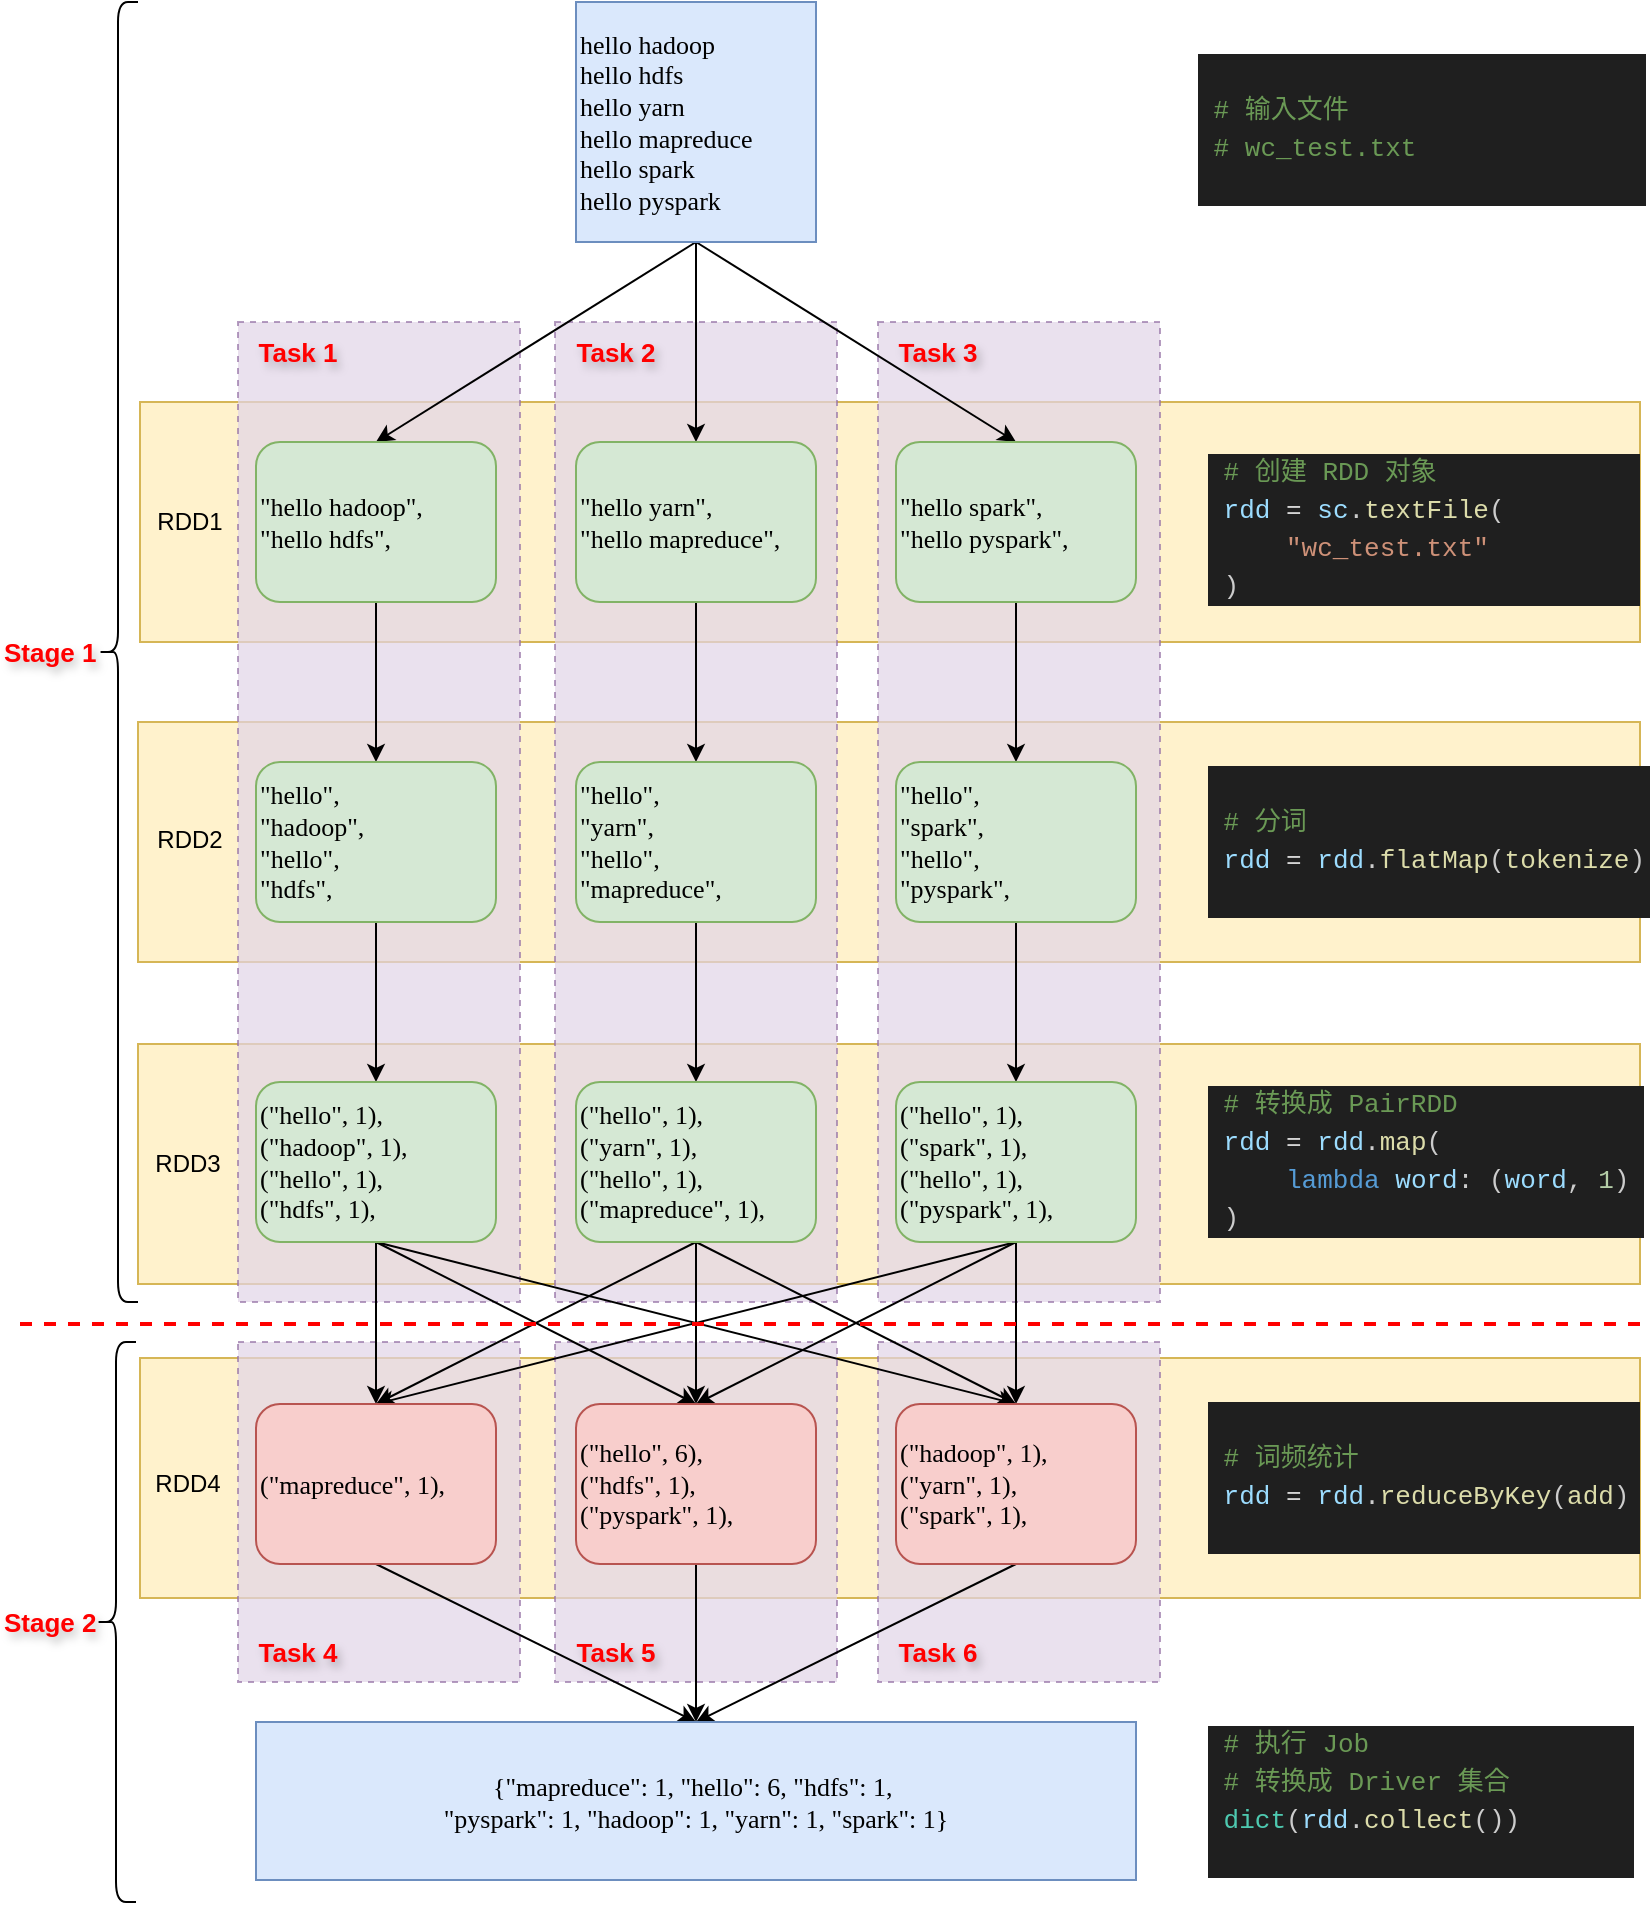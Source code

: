 <mxfile version="24.6.4" type="device" pages="3">
  <diagram name="WordCount逻辑DAG" id="aVRumw0ZJCtyuf9LgTfQ">
    <mxGraphModel dx="1434" dy="844" grid="1" gridSize="10" guides="1" tooltips="1" connect="1" arrows="1" fold="1" page="1" pageScale="1" pageWidth="827" pageHeight="1169" math="0" shadow="0">
      <root>
        <mxCell id="0" />
        <mxCell id="1" parent="0" />
        <mxCell id="SwacTGYDfWWPdm--fIbU-5" value="" style="rounded=0;whiteSpace=wrap;html=1;fillColor=#fff2cc;strokeColor=#d6b656;" vertex="1" parent="1">
          <mxGeometry x="70" y="698" width="750" height="120" as="geometry" />
        </mxCell>
        <mxCell id="SwacTGYDfWWPdm--fIbU-18" value="" style="rounded=0;whiteSpace=wrap;html=1;fillColor=#e1d5e7;strokeColor=#9673a6;dashed=1;opacity=70;" vertex="1" parent="1">
          <mxGeometry x="119" y="690" width="141" height="170" as="geometry" />
        </mxCell>
        <mxCell id="SwacTGYDfWWPdm--fIbU-19" value="" style="rounded=0;whiteSpace=wrap;html=1;fillColor=#e1d5e7;strokeColor=#9673a6;dashed=1;opacity=70;" vertex="1" parent="1">
          <mxGeometry x="277.5" y="690" width="141" height="170" as="geometry" />
        </mxCell>
        <mxCell id="SwacTGYDfWWPdm--fIbU-20" value="" style="rounded=0;whiteSpace=wrap;html=1;fillColor=#e1d5e7;strokeColor=#9673a6;dashed=1;opacity=70;" vertex="1" parent="1">
          <mxGeometry x="439" y="690" width="141" height="170" as="geometry" />
        </mxCell>
        <mxCell id="SwacTGYDfWWPdm--fIbU-4" value="" style="rounded=0;whiteSpace=wrap;html=1;fillColor=#fff2cc;strokeColor=#d6b656;" vertex="1" parent="1">
          <mxGeometry x="69" y="541" width="751" height="120" as="geometry" />
        </mxCell>
        <mxCell id="SwacTGYDfWWPdm--fIbU-3" value="" style="rounded=0;whiteSpace=wrap;html=1;fillColor=#fff2cc;strokeColor=#d6b656;" vertex="1" parent="1">
          <mxGeometry x="69" y="380" width="751" height="120" as="geometry" />
        </mxCell>
        <mxCell id="SwacTGYDfWWPdm--fIbU-1" value="" style="rounded=0;whiteSpace=wrap;html=1;fillColor=#fff2cc;strokeColor=#d6b656;" vertex="1" parent="1">
          <mxGeometry x="70" y="220" width="750" height="120" as="geometry" />
        </mxCell>
        <mxCell id="SwacTGYDfWWPdm--fIbU-12" value="" style="rounded=0;whiteSpace=wrap;html=1;fillColor=#e1d5e7;strokeColor=#9673a6;glass=0;shadow=0;dashed=1;opacity=70;" vertex="1" parent="1">
          <mxGeometry x="439" y="180" width="141" height="490" as="geometry" />
        </mxCell>
        <mxCell id="SwacTGYDfWWPdm--fIbU-11" value="" style="rounded=0;whiteSpace=wrap;html=1;fillColor=#e1d5e7;strokeColor=#9673a6;glass=0;shadow=0;dashed=1;opacity=70;" vertex="1" parent="1">
          <mxGeometry x="277.5" y="180" width="141" height="490" as="geometry" />
        </mxCell>
        <mxCell id="SwacTGYDfWWPdm--fIbU-10" value="" style="rounded=0;whiteSpace=wrap;html=1;fillColor=#e1d5e7;strokeColor=#9673a6;glass=0;shadow=0;dashed=1;opacity=70;" vertex="1" parent="1">
          <mxGeometry x="119" y="180" width="141" height="490" as="geometry" />
        </mxCell>
        <mxCell id="nj91gokxBcbTwrOt-Kzk-27" style="rounded=0;orthogonalLoop=1;jettySize=auto;html=1;exitX=0.5;exitY=1;exitDx=0;exitDy=0;entryX=0.5;entryY=0;entryDx=0;entryDy=0;" parent="1" source="nj91gokxBcbTwrOt-Kzk-1" target="nj91gokxBcbTwrOt-Kzk-2" edge="1">
          <mxGeometry relative="1" as="geometry" />
        </mxCell>
        <mxCell id="nj91gokxBcbTwrOt-Kzk-28" style="rounded=0;orthogonalLoop=1;jettySize=auto;html=1;exitX=0.5;exitY=1;exitDx=0;exitDy=0;" parent="1" source="nj91gokxBcbTwrOt-Kzk-1" target="nj91gokxBcbTwrOt-Kzk-3" edge="1">
          <mxGeometry relative="1" as="geometry" />
        </mxCell>
        <mxCell id="nj91gokxBcbTwrOt-Kzk-29" style="rounded=0;orthogonalLoop=1;jettySize=auto;html=1;exitX=0.5;exitY=1;exitDx=0;exitDy=0;entryX=0.5;entryY=0;entryDx=0;entryDy=0;" parent="1" source="nj91gokxBcbTwrOt-Kzk-1" target="nj91gokxBcbTwrOt-Kzk-4" edge="1">
          <mxGeometry relative="1" as="geometry" />
        </mxCell>
        <mxCell id="nj91gokxBcbTwrOt-Kzk-1" value="&lt;div style=&quot;font-size: 13px;&quot;&gt;hello hadoop&lt;/div&gt;&lt;div style=&quot;font-size: 13px;&quot;&gt;hello hdfs&lt;/div&gt;&lt;div style=&quot;font-size: 13px;&quot;&gt;hello yarn&lt;/div&gt;&lt;div style=&quot;font-size: 13px;&quot;&gt;hello mapreduce&lt;/div&gt;&lt;div style=&quot;font-size: 13px;&quot;&gt;hello spark&lt;/div&gt;&lt;div style=&quot;font-size: 13px;&quot;&gt;hello pyspark&lt;/div&gt;" style="rounded=0;whiteSpace=wrap;html=1;align=left;fontSize=13;fontFamily=Times New Roman;fillColor=#dae8fc;strokeColor=#6c8ebf;" parent="1" vertex="1">
          <mxGeometry x="288" y="20" width="120" height="120" as="geometry" />
        </mxCell>
        <mxCell id="nj91gokxBcbTwrOt-Kzk-30" style="edgeStyle=orthogonalEdgeStyle;rounded=0;orthogonalLoop=1;jettySize=auto;html=1;exitX=0.5;exitY=1;exitDx=0;exitDy=0;" parent="1" source="nj91gokxBcbTwrOt-Kzk-2" target="nj91gokxBcbTwrOt-Kzk-9" edge="1">
          <mxGeometry relative="1" as="geometry" />
        </mxCell>
        <mxCell id="nj91gokxBcbTwrOt-Kzk-2" value="&lt;div style=&quot;font-size: 13px;&quot;&gt;&quot;hello hadoop&lt;span style=&quot;background-color: initial; font-size: 13px;&quot;&gt;&quot;,&lt;/span&gt;&lt;/div&gt;&lt;div style=&quot;font-size: 13px;&quot;&gt;&lt;span style=&quot;background-color: initial; font-size: 13px;&quot;&gt;&quot;&lt;/span&gt;hello hdfs&lt;span style=&quot;background-color: initial; font-size: 13px;&quot;&gt;&quot;,&lt;/span&gt;&lt;/div&gt;" style="rounded=1;whiteSpace=wrap;html=1;align=left;fontSize=13;fontFamily=Times New Roman;fillColor=#d5e8d4;strokeColor=#82b366;" parent="1" vertex="1">
          <mxGeometry x="128" y="240" width="120" height="80" as="geometry" />
        </mxCell>
        <mxCell id="nj91gokxBcbTwrOt-Kzk-31" style="edgeStyle=orthogonalEdgeStyle;rounded=0;orthogonalLoop=1;jettySize=auto;html=1;exitX=0.5;exitY=1;exitDx=0;exitDy=0;" parent="1" source="nj91gokxBcbTwrOt-Kzk-3" target="nj91gokxBcbTwrOt-Kzk-10" edge="1">
          <mxGeometry relative="1" as="geometry" />
        </mxCell>
        <mxCell id="nj91gokxBcbTwrOt-Kzk-3" value="&lt;div style=&quot;font-size: 13px;&quot;&gt;&lt;span style=&quot;background-color: initial; font-size: 13px;&quot;&gt;&quot;&lt;/span&gt;&lt;span style=&quot;background-color: initial; font-size: 13px;&quot;&gt;hello yarn&lt;/span&gt;&lt;span style=&quot;background-color: initial; font-size: 13px;&quot;&gt;&quot;,&lt;/span&gt;&lt;br style=&quot;font-size: 13px;&quot;&gt;&lt;/div&gt;&lt;div style=&quot;font-size: 13px;&quot;&gt;&lt;span style=&quot;background-color: initial; font-size: 13px;&quot;&gt;&quot;&lt;/span&gt;hello mapreduce&lt;span style=&quot;background-color: initial; font-size: 13px;&quot;&gt;&quot;,&lt;/span&gt;&lt;/div&gt;" style="rounded=1;whiteSpace=wrap;html=1;align=left;fontSize=13;fontFamily=Times New Roman;fillColor=#d5e8d4;strokeColor=#82b366;" parent="1" vertex="1">
          <mxGeometry x="288" y="240" width="120" height="80" as="geometry" />
        </mxCell>
        <mxCell id="nj91gokxBcbTwrOt-Kzk-32" style="edgeStyle=orthogonalEdgeStyle;rounded=0;orthogonalLoop=1;jettySize=auto;html=1;exitX=0.5;exitY=1;exitDx=0;exitDy=0;entryX=0.5;entryY=0;entryDx=0;entryDy=0;" parent="1" source="nj91gokxBcbTwrOt-Kzk-4" target="nj91gokxBcbTwrOt-Kzk-11" edge="1">
          <mxGeometry relative="1" as="geometry" />
        </mxCell>
        <mxCell id="nj91gokxBcbTwrOt-Kzk-4" value="&lt;div style=&quot;font-size: 13px;&quot;&gt;&lt;span style=&quot;background-color: initial; font-size: 13px;&quot;&gt;&quot;&lt;/span&gt;&lt;span style=&quot;background-color: initial; font-size: 13px;&quot;&gt;hello spark&lt;/span&gt;&lt;span style=&quot;background-color: initial; font-size: 13px;&quot;&gt;&quot;,&lt;/span&gt;&lt;br style=&quot;font-size: 13px;&quot;&gt;&lt;/div&gt;&lt;div style=&quot;font-size: 13px;&quot;&gt;&lt;span style=&quot;background-color: initial; font-size: 13px;&quot;&gt;&quot;&lt;/span&gt;hello pyspark&lt;span style=&quot;background-color: initial; font-size: 13px;&quot;&gt;&quot;,&lt;/span&gt;&lt;/div&gt;" style="rounded=1;whiteSpace=wrap;html=1;align=left;fontSize=13;fontFamily=Times New Roman;fillColor=#d5e8d4;strokeColor=#82b366;" parent="1" vertex="1">
          <mxGeometry x="448" y="240" width="120" height="80" as="geometry" />
        </mxCell>
        <mxCell id="nj91gokxBcbTwrOt-Kzk-87" style="edgeStyle=orthogonalEdgeStyle;rounded=0;orthogonalLoop=1;jettySize=auto;html=1;exitX=0.5;exitY=1;exitDx=0;exitDy=0;" parent="1" source="nj91gokxBcbTwrOt-Kzk-9" target="nj91gokxBcbTwrOt-Kzk-24" edge="1">
          <mxGeometry relative="1" as="geometry" />
        </mxCell>
        <mxCell id="nj91gokxBcbTwrOt-Kzk-9" value="&lt;div style=&quot;font-size: 13px;&quot;&gt;&quot;hello&quot;,&lt;/div&gt;&lt;div style=&quot;font-size: 13px;&quot;&gt;&quot;hadoop&lt;span style=&quot;background-color: initial; font-size: 13px;&quot;&gt;&quot;,&lt;/span&gt;&lt;/div&gt;&lt;div style=&quot;font-size: 13px;&quot;&gt;&lt;span style=&quot;background-color: initial; font-size: 13px;&quot;&gt;&quot;&lt;/span&gt;hello&quot;,&amp;nbsp;&lt;/div&gt;&lt;div style=&quot;font-size: 13px;&quot;&gt;&quot;hdfs&lt;span style=&quot;background-color: initial; font-size: 13px;&quot;&gt;&quot;,&lt;/span&gt;&lt;/div&gt;" style="rounded=1;whiteSpace=wrap;html=1;align=left;fontSize=13;fontFamily=Times New Roman;fillColor=#d5e8d4;strokeColor=#82b366;" parent="1" vertex="1">
          <mxGeometry x="128" y="400" width="120" height="80" as="geometry" />
        </mxCell>
        <mxCell id="nj91gokxBcbTwrOt-Kzk-88" style="edgeStyle=orthogonalEdgeStyle;rounded=0;orthogonalLoop=1;jettySize=auto;html=1;exitX=0.5;exitY=1;exitDx=0;exitDy=0;" parent="1" source="nj91gokxBcbTwrOt-Kzk-10" target="nj91gokxBcbTwrOt-Kzk-25" edge="1">
          <mxGeometry relative="1" as="geometry" />
        </mxCell>
        <mxCell id="nj91gokxBcbTwrOt-Kzk-10" value="&lt;div style=&quot;font-size: 13px;&quot;&gt;&lt;span style=&quot;background-color: initial; font-size: 13px;&quot;&gt;&quot;&lt;/span&gt;&lt;span style=&quot;background-color: initial; font-size: 13px;&quot;&gt;hello&quot;,&amp;nbsp;&lt;/span&gt;&lt;/div&gt;&lt;div style=&quot;font-size: 13px;&quot;&gt;&lt;span style=&quot;background-color: initial; font-size: 13px;&quot;&gt;&quot;yarn&lt;/span&gt;&lt;span style=&quot;background-color: initial; font-size: 13px;&quot;&gt;&quot;,&lt;/span&gt;&lt;br style=&quot;font-size: 13px;&quot;&gt;&lt;/div&gt;&lt;div style=&quot;font-size: 13px;&quot;&gt;&lt;span style=&quot;background-color: initial; font-size: 13px;&quot;&gt;&quot;&lt;/span&gt;hello&quot;,&lt;/div&gt;&lt;div style=&quot;font-size: 13px;&quot;&gt;&quot;mapreduce&lt;span style=&quot;background-color: initial; font-size: 13px;&quot;&gt;&quot;,&lt;/span&gt;&lt;/div&gt;" style="rounded=1;whiteSpace=wrap;html=1;align=left;fontSize=13;fontFamily=Times New Roman;fillColor=#d5e8d4;strokeColor=#82b366;" parent="1" vertex="1">
          <mxGeometry x="288" y="400" width="120" height="80" as="geometry" />
        </mxCell>
        <mxCell id="nj91gokxBcbTwrOt-Kzk-89" style="edgeStyle=orthogonalEdgeStyle;rounded=0;orthogonalLoop=1;jettySize=auto;html=1;exitX=0.5;exitY=1;exitDx=0;exitDy=0;" parent="1" source="nj91gokxBcbTwrOt-Kzk-11" target="nj91gokxBcbTwrOt-Kzk-26" edge="1">
          <mxGeometry relative="1" as="geometry" />
        </mxCell>
        <mxCell id="nj91gokxBcbTwrOt-Kzk-11" value="&lt;div style=&quot;font-size: 13px;&quot;&gt;&lt;span style=&quot;background-color: initial; font-size: 13px;&quot;&gt;&quot;&lt;/span&gt;&lt;span style=&quot;background-color: initial; font-size: 13px;&quot;&gt;hello&quot;,&amp;nbsp;&lt;/span&gt;&lt;/div&gt;&lt;div style=&quot;font-size: 13px;&quot;&gt;&lt;span style=&quot;background-color: initial; font-size: 13px;&quot;&gt;&quot;spark&lt;/span&gt;&lt;span style=&quot;background-color: initial; font-size: 13px;&quot;&gt;&quot;,&lt;/span&gt;&lt;br style=&quot;font-size: 13px;&quot;&gt;&lt;/div&gt;&lt;div style=&quot;font-size: 13px;&quot;&gt;&lt;span style=&quot;background-color: initial; font-size: 13px;&quot;&gt;&quot;&lt;/span&gt;hello&quot;,&amp;nbsp;&lt;/div&gt;&lt;div style=&quot;font-size: 13px;&quot;&gt;&quot;pyspark&lt;span style=&quot;background-color: initial; font-size: 13px;&quot;&gt;&quot;,&lt;/span&gt;&lt;/div&gt;" style="rounded=1;whiteSpace=wrap;html=1;align=left;fontSize=13;fontFamily=Times New Roman;fillColor=#d5e8d4;strokeColor=#82b366;" parent="1" vertex="1">
          <mxGeometry x="448" y="400" width="120" height="80" as="geometry" />
        </mxCell>
        <mxCell id="nj91gokxBcbTwrOt-Kzk-57" style="rounded=0;orthogonalLoop=1;jettySize=auto;html=1;exitX=0.5;exitY=1;exitDx=0;exitDy=0;entryX=0.5;entryY=0;entryDx=0;entryDy=0;" parent="1" source="nj91gokxBcbTwrOt-Kzk-24" target="nj91gokxBcbTwrOt-Kzk-45" edge="1">
          <mxGeometry relative="1" as="geometry" />
        </mxCell>
        <mxCell id="nj91gokxBcbTwrOt-Kzk-58" style="rounded=0;orthogonalLoop=1;jettySize=auto;html=1;exitX=0.5;exitY=1;exitDx=0;exitDy=0;entryX=0.5;entryY=0;entryDx=0;entryDy=0;" parent="1" source="nj91gokxBcbTwrOt-Kzk-24" target="nj91gokxBcbTwrOt-Kzk-46" edge="1">
          <mxGeometry relative="1" as="geometry" />
        </mxCell>
        <mxCell id="nj91gokxBcbTwrOt-Kzk-65" style="rounded=0;orthogonalLoop=1;jettySize=auto;html=1;exitX=0.5;exitY=1;exitDx=0;exitDy=0;" parent="1" source="nj91gokxBcbTwrOt-Kzk-24" target="nj91gokxBcbTwrOt-Kzk-44" edge="1">
          <mxGeometry relative="1" as="geometry" />
        </mxCell>
        <mxCell id="nj91gokxBcbTwrOt-Kzk-24" value="&lt;div style=&quot;font-size: 13px;&quot;&gt;(&quot;hello&quot;, 1),&lt;/div&gt;&lt;div style=&quot;font-size: 13px;&quot;&gt;(&quot;hadoop&lt;span style=&quot;background-color: initial; font-size: 13px;&quot;&gt;&quot;, 1),&lt;/span&gt;&lt;/div&gt;&lt;div style=&quot;font-size: 13px;&quot;&gt;&lt;span style=&quot;background-color: initial; font-size: 13px;&quot;&gt;(&quot;&lt;/span&gt;hello&quot;, 1),&amp;nbsp;&lt;/div&gt;&lt;div style=&quot;font-size: 13px;&quot;&gt;(&quot;hdfs&lt;span style=&quot;background-color: initial; font-size: 13px;&quot;&gt;&quot;, 1),&lt;/span&gt;&lt;/div&gt;" style="rounded=1;whiteSpace=wrap;html=1;align=left;fontSize=13;fontFamily=Times New Roman;fillColor=#d5e8d4;strokeColor=#82b366;" parent="1" vertex="1">
          <mxGeometry x="128" y="560" width="120" height="80" as="geometry" />
        </mxCell>
        <mxCell id="nj91gokxBcbTwrOt-Kzk-59" style="rounded=0;orthogonalLoop=1;jettySize=auto;html=1;exitX=0.5;exitY=1;exitDx=0;exitDy=0;entryX=0.5;entryY=0;entryDx=0;entryDy=0;" parent="1" source="nj91gokxBcbTwrOt-Kzk-25" target="nj91gokxBcbTwrOt-Kzk-45" edge="1">
          <mxGeometry relative="1" as="geometry" />
        </mxCell>
        <mxCell id="nj91gokxBcbTwrOt-Kzk-60" style="rounded=0;orthogonalLoop=1;jettySize=auto;html=1;exitX=0.5;exitY=1;exitDx=0;exitDy=0;entryX=0.5;entryY=0;entryDx=0;entryDy=0;" parent="1" source="nj91gokxBcbTwrOt-Kzk-25" target="nj91gokxBcbTwrOt-Kzk-44" edge="1">
          <mxGeometry relative="1" as="geometry" />
        </mxCell>
        <mxCell id="nj91gokxBcbTwrOt-Kzk-61" style="rounded=0;orthogonalLoop=1;jettySize=auto;html=1;exitX=0.5;exitY=1;exitDx=0;exitDy=0;entryX=0.5;entryY=0;entryDx=0;entryDy=0;" parent="1" source="nj91gokxBcbTwrOt-Kzk-25" target="nj91gokxBcbTwrOt-Kzk-46" edge="1">
          <mxGeometry relative="1" as="geometry" />
        </mxCell>
        <mxCell id="nj91gokxBcbTwrOt-Kzk-25" value="&lt;div style=&quot;font-size: 13px;&quot;&gt;&lt;span style=&quot;background-color: initial; font-size: 13px;&quot;&gt;(&quot;&lt;/span&gt;&lt;span style=&quot;background-color: initial; font-size: 13px;&quot;&gt;hello&quot;, 1),&lt;/span&gt;&lt;/div&gt;&lt;div style=&quot;font-size: 13px;&quot;&gt;&lt;span style=&quot;background-color: initial; font-size: 13px;&quot;&gt;(&quot;yarn&lt;/span&gt;&lt;span style=&quot;background-color: initial; font-size: 13px;&quot;&gt;&quot;, 1),&lt;/span&gt;&lt;br style=&quot;font-size: 13px;&quot;&gt;&lt;/div&gt;&lt;div style=&quot;font-size: 13px;&quot;&gt;&lt;span style=&quot;background-color: initial; font-size: 13px;&quot;&gt;(&quot;&lt;/span&gt;hello&quot;, 1),&lt;/div&gt;&lt;div style=&quot;font-size: 13px;&quot;&gt;(&quot;mapreduce&lt;span style=&quot;background-color: initial; font-size: 13px;&quot;&gt;&quot;, 1),&lt;/span&gt;&lt;/div&gt;" style="rounded=1;whiteSpace=wrap;html=1;align=left;fontSize=13;fontFamily=Times New Roman;fillColor=#d5e8d4;strokeColor=#82b366;" parent="1" vertex="1">
          <mxGeometry x="288" y="560" width="120" height="80" as="geometry" />
        </mxCell>
        <mxCell id="nj91gokxBcbTwrOt-Kzk-62" style="rounded=0;orthogonalLoop=1;jettySize=auto;html=1;exitX=0.5;exitY=1;exitDx=0;exitDy=0;entryX=0.5;entryY=0;entryDx=0;entryDy=0;" parent="1" source="nj91gokxBcbTwrOt-Kzk-26" target="nj91gokxBcbTwrOt-Kzk-46" edge="1">
          <mxGeometry relative="1" as="geometry" />
        </mxCell>
        <mxCell id="nj91gokxBcbTwrOt-Kzk-63" style="rounded=0;orthogonalLoop=1;jettySize=auto;html=1;exitX=0.5;exitY=1;exitDx=0;exitDy=0;entryX=0.5;entryY=0;entryDx=0;entryDy=0;" parent="1" source="nj91gokxBcbTwrOt-Kzk-26" target="nj91gokxBcbTwrOt-Kzk-45" edge="1">
          <mxGeometry relative="1" as="geometry" />
        </mxCell>
        <mxCell id="nj91gokxBcbTwrOt-Kzk-64" style="rounded=0;orthogonalLoop=1;jettySize=auto;html=1;exitX=0.5;exitY=1;exitDx=0;exitDy=0;entryX=0.5;entryY=0;entryDx=0;entryDy=0;" parent="1" source="nj91gokxBcbTwrOt-Kzk-26" target="nj91gokxBcbTwrOt-Kzk-44" edge="1">
          <mxGeometry relative="1" as="geometry" />
        </mxCell>
        <mxCell id="nj91gokxBcbTwrOt-Kzk-26" value="&lt;div style=&quot;font-size: 13px;&quot;&gt;&lt;span style=&quot;background-color: initial; font-size: 13px;&quot;&gt;(&quot;&lt;/span&gt;&lt;span style=&quot;background-color: initial; font-size: 13px;&quot;&gt;hello&quot;, 1),&lt;/span&gt;&lt;/div&gt;&lt;div style=&quot;font-size: 13px;&quot;&gt;&lt;span style=&quot;background-color: initial; font-size: 13px;&quot;&gt;(&quot;spark&lt;/span&gt;&lt;span style=&quot;background-color: initial; font-size: 13px;&quot;&gt;&quot;, 1),&lt;/span&gt;&lt;br style=&quot;font-size: 13px;&quot;&gt;&lt;/div&gt;&lt;div style=&quot;font-size: 13px;&quot;&gt;&lt;span style=&quot;background-color: initial; font-size: 13px;&quot;&gt;(&quot;&lt;/span&gt;hello&quot;, 1),&amp;nbsp;&lt;/div&gt;&lt;div style=&quot;font-size: 13px;&quot;&gt;(&quot;pyspark&lt;span style=&quot;background-color: initial; font-size: 13px;&quot;&gt;&quot;, 1),&lt;/span&gt;&lt;/div&gt;" style="rounded=1;whiteSpace=wrap;html=1;align=left;fontSize=13;fontFamily=Times New Roman;fillColor=#d5e8d4;strokeColor=#82b366;" parent="1" vertex="1">
          <mxGeometry x="448" y="560" width="120" height="80" as="geometry" />
        </mxCell>
        <mxCell id="nj91gokxBcbTwrOt-Kzk-43" value="" style="endArrow=none;dashed=1;html=1;strokeWidth=2;rounded=0;fillColor=#f8cecc;strokeColor=#FF0000;" parent="1" edge="1">
          <mxGeometry width="50" height="50" relative="1" as="geometry">
            <mxPoint x="10" y="681" as="sourcePoint" />
            <mxPoint x="820" y="681" as="targetPoint" />
          </mxGeometry>
        </mxCell>
        <mxCell id="nj91gokxBcbTwrOt-Kzk-69" style="rounded=0;orthogonalLoop=1;jettySize=auto;html=1;exitX=0.5;exitY=1;exitDx=0;exitDy=0;entryX=0.5;entryY=0;entryDx=0;entryDy=0;" parent="1" source="nj91gokxBcbTwrOt-Kzk-44" target="nj91gokxBcbTwrOt-Kzk-47" edge="1">
          <mxGeometry relative="1" as="geometry" />
        </mxCell>
        <mxCell id="nj91gokxBcbTwrOt-Kzk-44" value="&lt;div style=&quot;font-size: 13px;&quot;&gt;(&quot;mapreduce&lt;span style=&quot;background-color: initial; font-size: 13px;&quot;&gt;&quot;, 1),&lt;/span&gt;&lt;br style=&quot;font-size: 13px;&quot;&gt;&lt;/div&gt;" style="rounded=1;whiteSpace=wrap;html=1;align=left;fontSize=13;fontFamily=Times New Roman;fillColor=#f8cecc;strokeColor=#b85450;" parent="1" vertex="1">
          <mxGeometry x="128" y="721" width="120" height="80" as="geometry" />
        </mxCell>
        <mxCell id="nj91gokxBcbTwrOt-Kzk-70" style="rounded=0;orthogonalLoop=1;jettySize=auto;html=1;exitX=0.5;exitY=1;exitDx=0;exitDy=0;" parent="1" source="nj91gokxBcbTwrOt-Kzk-45" target="nj91gokxBcbTwrOt-Kzk-47" edge="1">
          <mxGeometry relative="1" as="geometry" />
        </mxCell>
        <mxCell id="nj91gokxBcbTwrOt-Kzk-45" value="&lt;div style=&quot;font-size: 13px;&quot;&gt;(&quot;hello&quot;, 6),&lt;br style=&quot;font-size: 13px;&quot;&gt;&lt;/div&gt;&lt;div style=&quot;font-size: 13px;&quot;&gt;(&quot;hdfs&lt;span style=&quot;background-color: initial; font-size: 13px;&quot;&gt;&quot;, 1),&lt;/span&gt;&lt;br style=&quot;font-size: 13px;&quot;&gt;&lt;/div&gt;&lt;div style=&quot;font-size: 13px;&quot;&gt;(&quot;pyspark&lt;span style=&quot;background-color: initial; font-size: 13px;&quot;&gt;&quot;, 1),&lt;/span&gt;&lt;span style=&quot;background-color: initial; font-size: 13px;&quot;&gt;&lt;br style=&quot;font-size: 13px;&quot;&gt;&lt;/span&gt;&lt;/div&gt;" style="rounded=1;whiteSpace=wrap;html=1;align=left;fontSize=13;fontFamily=Times New Roman;fillColor=#f8cecc;strokeColor=#b85450;" parent="1" vertex="1">
          <mxGeometry x="288" y="721" width="120" height="80" as="geometry" />
        </mxCell>
        <mxCell id="nj91gokxBcbTwrOt-Kzk-71" style="rounded=0;orthogonalLoop=1;jettySize=auto;html=1;exitX=0.5;exitY=1;exitDx=0;exitDy=0;entryX=0.5;entryY=0;entryDx=0;entryDy=0;" parent="1" source="nj91gokxBcbTwrOt-Kzk-46" target="nj91gokxBcbTwrOt-Kzk-47" edge="1">
          <mxGeometry relative="1" as="geometry" />
        </mxCell>
        <mxCell id="nj91gokxBcbTwrOt-Kzk-46" value="&lt;div style=&quot;font-size: 13px;&quot;&gt;(&quot;hadoop&lt;span style=&quot;background-color: initial; font-size: 13px;&quot;&gt;&quot;, 1),&lt;/span&gt;&lt;br style=&quot;font-size: 13px;&quot;&gt;&lt;/div&gt;&lt;div style=&quot;font-size: 13px;&quot;&gt;&lt;span style=&quot;background-color: initial; font-size: 13px;&quot;&gt;(&quot;yarn&lt;/span&gt;&lt;span style=&quot;background-color: initial; font-size: 13px;&quot;&gt;&quot;, 1),&lt;/span&gt;&lt;span style=&quot;background-color: initial; font-size: 13px;&quot;&gt;&lt;br style=&quot;font-size: 13px;&quot;&gt;&lt;/span&gt;&lt;/div&gt;&lt;div style=&quot;font-size: 13px;&quot;&gt;&lt;span style=&quot;background-color: initial; font-size: 13px;&quot;&gt;(&quot;spark&lt;/span&gt;&lt;span style=&quot;background-color: initial; font-size: 13px;&quot;&gt;&quot;, 1),&lt;/span&gt;&lt;span style=&quot;background-color: initial; font-size: 13px;&quot;&gt;&lt;br style=&quot;font-size: 13px;&quot;&gt;&lt;/span&gt;&lt;/div&gt;" style="rounded=1;whiteSpace=wrap;html=1;align=left;fontSize=13;fontFamily=Times New Roman;fillColor=#f8cecc;strokeColor=#b85450;" parent="1" vertex="1">
          <mxGeometry x="448" y="721" width="120" height="80" as="geometry" />
        </mxCell>
        <mxCell id="nj91gokxBcbTwrOt-Kzk-47" value="{&quot;mapreduce&quot;: 1, &quot;hello&quot;: 6, &quot;hdfs&quot;: 1,&amp;nbsp;&lt;div&gt;&quot;pyspark&quot;: 1, &quot;hadoop&quot;: 1, &quot;yarn&quot;: 1, &quot;spark&quot;: 1}&lt;/div&gt;" style="rounded=0;whiteSpace=wrap;html=1;fontSize=13;fontFamily=Times New Roman;fillColor=#dae8fc;strokeColor=#6c8ebf;" parent="1" vertex="1">
          <mxGeometry x="128" y="880" width="440" height="79" as="geometry" />
        </mxCell>
        <UserObject label="&lt;div style=&quot;color: rgb(204, 204, 204); background-color: rgb(31, 31, 31); font-family: Consolas, &amp;quot;Courier New&amp;quot;, monospace; font-weight: normal; line-height: 19px; white-space: pre; font-size: 13px;&quot;&gt;&lt;div&gt;&lt;span style=&quot;color: #6a9955;&quot;&gt; # 创建 RDD 对象             &lt;/span&gt;&lt;/div&gt;&lt;div&gt;&lt;span style=&quot;color: #9cdcfe;&quot;&gt; rdd&lt;/span&gt;&lt;span style=&quot;color: #cccccc;&quot;&gt; &lt;/span&gt;&lt;span style=&quot;color: #d4d4d4;&quot;&gt;=&lt;/span&gt;&lt;span style=&quot;color: #cccccc;&quot;&gt; &lt;/span&gt;&lt;span style=&quot;color: #9cdcfe;&quot;&gt;sc&lt;/span&gt;&lt;span style=&quot;color: #cccccc;&quot;&gt;.&lt;/span&gt;&lt;span style=&quot;color: #dcdcaa;&quot;&gt;textFile&lt;/span&gt;&lt;span style=&quot;color: #cccccc;&quot;&gt;(&lt;/span&gt;&lt;/div&gt;&lt;div&gt;&lt;span style=&quot;color: #ce9178;&quot;&gt;     &quot;wc_test.txt&quot;&lt;/span&gt;&lt;/div&gt;&lt;div&gt;&lt;span style=&quot;color: #cccccc;&quot;&gt; )&lt;/span&gt;&lt;/div&gt;&lt;/div&gt;" link="&lt;div style=&quot;color: #cccccc;background-color: #1f1f1f;font-family: Consolas, &#39;Courier New&#39;, monospace;font-weight: normal;font-size: 14px;line-height: 19px;white-space: pre;&quot;&gt;&lt;div&gt;&lt;span style=&quot;color: #6a9955;&quot;&gt;# 读取文件数据, 创建 RDD 对象&lt;/span&gt;&lt;/div&gt;&lt;div&gt;&lt;span style=&quot;color: #9cdcfe;&quot;&gt;rdd&lt;/span&gt;&lt;span style=&quot;color: #cccccc;&quot;&gt; &lt;/span&gt;&lt;span style=&quot;color: #d4d4d4;&quot;&gt;=&lt;/span&gt;&lt;span style=&quot;color: #cccccc;&quot;&gt; &lt;/span&gt;&lt;span style=&quot;color: #9cdcfe;&quot;&gt;sc&lt;/span&gt;&lt;span style=&quot;color: #cccccc;&quot;&gt;.&lt;/span&gt;&lt;span style=&quot;color: #dcdcaa;&quot;&gt;textFile&lt;/span&gt;&lt;span style=&quot;color: #cccccc;&quot;&gt;(&lt;/span&gt;&lt;span style=&quot;color: #ce9178;&quot;&gt;&quot;./inputs/wc_test.txt&quot;&lt;/span&gt;&lt;span style=&quot;color: #cccccc;&quot;&gt;, &lt;/span&gt;&lt;span style=&quot;color: #9cdcfe;&quot;&gt;minPartitions&lt;/span&gt;&lt;span style=&quot;color: #d4d4d4;&quot;&gt;=&lt;/span&gt;&lt;span style=&quot;color: #b5cea8;&quot;&gt;3&lt;/span&gt;&lt;span style=&quot;color: #cccccc;&quot;&gt;)&lt;/span&gt;&lt;/div&gt;&lt;/div&gt;" id="nj91gokxBcbTwrOt-Kzk-80">
          <mxCell style="text;whiteSpace=wrap;html=1;" parent="1" vertex="1">
            <mxGeometry x="602" y="238.75" width="210" height="82.5" as="geometry" />
          </mxCell>
        </UserObject>
        <mxCell id="nj91gokxBcbTwrOt-Kzk-81" value="&lt;div style=&quot;color: rgb(204, 204, 204); background-color: rgb(31, 31, 31); font-family: Consolas, &amp;quot;Courier New&amp;quot;, monospace; font-weight: normal; line-height: 19px; white-space: pre; font-size: 13px;&quot;&gt;&lt;div&gt;&lt;span style=&quot;color: #6a9955;&quot;&gt;&lt;br&gt;&lt;/span&gt;&lt;/div&gt;&lt;div&gt;&lt;span style=&quot;color: #6a9955;&quot;&gt; # 分词                      &lt;/span&gt;&lt;/div&gt;&lt;div&gt;&lt;span style=&quot;color: #9cdcfe;&quot;&gt; rdd&lt;/span&gt;&lt;span style=&quot;color: #cccccc;&quot;&gt; &lt;/span&gt;&lt;span style=&quot;color: #d4d4d4;&quot;&gt;=&lt;/span&gt;&lt;span style=&quot;color: #cccccc;&quot;&gt; &lt;/span&gt;&lt;span style=&quot;color: #9cdcfe;&quot;&gt;rdd&lt;/span&gt;&lt;span style=&quot;color: #cccccc;&quot;&gt;.&lt;/span&gt;&lt;span style=&quot;color: #dcdcaa;&quot;&gt;flatMap&lt;/span&gt;&lt;span style=&quot;color: #cccccc;&quot;&gt;(&lt;/span&gt;&lt;span style=&quot;color: #dcdcaa;&quot;&gt;tokenize&lt;/span&gt;&lt;span style=&quot;color: #cccccc;&quot;&gt;)&lt;/span&gt;&lt;/div&gt;&lt;div&gt;&lt;span style=&quot;color: #cccccc;&quot;&gt;&lt;br&gt;&lt;/span&gt;&lt;/div&gt;&lt;/div&gt;" style="text;whiteSpace=wrap;html=1;" parent="1" vertex="1">
          <mxGeometry x="602" y="395" width="220" height="90" as="geometry" />
        </mxCell>
        <mxCell id="nj91gokxBcbTwrOt-Kzk-82" value="&lt;div style=&quot;color: rgb(204, 204, 204); background-color: rgb(31, 31, 31); font-family: Consolas, &amp;quot;Courier New&amp;quot;, monospace; font-weight: normal; line-height: 19px; white-space: pre; font-size: 13px;&quot;&gt;&lt;div&gt;&lt;span style=&quot;color: #6a9955;&quot;&gt; # 转换成 PairRDD            &lt;/span&gt;&lt;/div&gt;&lt;div&gt;&lt;span style=&quot;color: #9cdcfe;&quot;&gt; rdd&lt;/span&gt;&lt;span style=&quot;color: #cccccc;&quot;&gt; &lt;/span&gt;&lt;span style=&quot;color: #d4d4d4;&quot;&gt;=&lt;/span&gt;&lt;span style=&quot;color: #cccccc;&quot;&gt; &lt;/span&gt;&lt;span style=&quot;color: #9cdcfe;&quot;&gt;rdd&lt;/span&gt;&lt;span style=&quot;color: #cccccc;&quot;&gt;.&lt;/span&gt;&lt;span style=&quot;color: #dcdcaa;&quot;&gt;map&lt;/span&gt;&lt;span style=&quot;color: #cccccc;&quot;&gt;(&lt;/span&gt;&lt;/div&gt;&lt;div&gt;&lt;span style=&quot;color: #569cd6;&quot;&gt;     lambda&lt;/span&gt;&lt;span style=&quot;color: #cccccc;&quot;&gt; &lt;/span&gt;&lt;span style=&quot;color: #9cdcfe;&quot;&gt;word&lt;/span&gt;&lt;span style=&quot;color: #cccccc;&quot;&gt;: (&lt;/span&gt;&lt;span style=&quot;color: #9cdcfe;&quot;&gt;word&lt;/span&gt;&lt;span style=&quot;color: #cccccc;&quot;&gt;, &lt;/span&gt;&lt;span style=&quot;color: #b5cea8;&quot;&gt;1&lt;/span&gt;&lt;span style=&quot;color: #cccccc;&quot;&gt;)&lt;/span&gt;&lt;/div&gt;&lt;div&gt;&lt;span style=&quot;color: #cccccc;&quot;&gt; )&lt;/span&gt;&lt;/div&gt;&lt;/div&gt;" style="text;whiteSpace=wrap;html=1;" parent="1" vertex="1">
          <mxGeometry x="602" y="555" width="180" height="90" as="geometry" />
        </mxCell>
        <mxCell id="nj91gokxBcbTwrOt-Kzk-83" value="&lt;div style=&quot;color: rgb(204, 204, 204); background-color: rgb(31, 31, 31); font-family: Consolas, &amp;quot;Courier New&amp;quot;, monospace; font-weight: normal; line-height: 19px; white-space: pre; font-size: 13px;&quot;&gt;&lt;div&gt;&lt;span style=&quot;color: #6a9955;&quot;&gt;&lt;br&gt;&lt;/span&gt;&lt;/div&gt;&lt;div&gt;&lt;span style=&quot;color: #6a9955;&quot;&gt; # 词频统计                  &lt;/span&gt;&lt;/div&gt;&lt;div&gt;&lt;span style=&quot;color: #9cdcfe;&quot;&gt; rdd&lt;/span&gt;&lt;span style=&quot;color: #cccccc;&quot;&gt; &lt;/span&gt;&lt;span style=&quot;color: #d4d4d4;&quot;&gt;=&lt;/span&gt;&lt;span style=&quot;color: #cccccc;&quot;&gt; &lt;/span&gt;&lt;span style=&quot;color: #9cdcfe;&quot;&gt;rdd&lt;/span&gt;&lt;span style=&quot;color: #cccccc;&quot;&gt;.&lt;/span&gt;&lt;span style=&quot;color: #dcdcaa;&quot;&gt;reduceByKey&lt;/span&gt;&lt;span style=&quot;color: #cccccc;&quot;&gt;(&lt;/span&gt;&lt;span style=&quot;color: #dcdcaa;&quot;&gt;add&lt;/span&gt;&lt;span style=&quot;color: #cccccc;&quot;&gt;)&lt;/span&gt;&lt;/div&gt;&lt;div&gt;&lt;span style=&quot;color: #cccccc;&quot;&gt;&lt;br&gt;&lt;/span&gt;&lt;/div&gt;&lt;/div&gt;" style="text;whiteSpace=wrap;html=1;" parent="1" vertex="1">
          <mxGeometry x="602" y="713" width="200" height="90" as="geometry" />
        </mxCell>
        <mxCell id="nj91gokxBcbTwrOt-Kzk-84" value="&lt;div style=&quot;color: rgb(204, 204, 204); background-color: rgb(31, 31, 31); font-family: Consolas, &amp;quot;Courier New&amp;quot;, monospace; font-weight: normal; font-size: 13px; line-height: 19px; white-space: pre;&quot;&gt;&lt;div&gt;&lt;span style=&quot;color: rgb(106, 153, 85);&quot;&gt; # 执行 Job&lt;/span&gt;&lt;/div&gt;&lt;div&gt;&lt;span style=&quot;color: rgb(106, 153, 85);&quot;&gt; # 转换成 Driver 集合  &lt;/span&gt;&lt;span style=&quot;color: rgb(106, 153, 85);&quot;&gt;      &lt;/span&gt;&lt;br&gt;&lt;/div&gt;&lt;div&gt;&lt;span style=&quot;color: #4ec9b0;&quot;&gt; dict&lt;/span&gt;&lt;span style=&quot;color: #cccccc;&quot;&gt;(&lt;/span&gt;&lt;span style=&quot;color: #9cdcfe;&quot;&gt;rdd&lt;/span&gt;&lt;span style=&quot;color: #cccccc;&quot;&gt;.&lt;/span&gt;&lt;span style=&quot;color: #dcdcaa;&quot;&gt;collect&lt;/span&gt;&lt;span style=&quot;color: #cccccc;&quot;&gt;())&lt;/span&gt;&lt;/div&gt;&lt;div&gt;&lt;span style=&quot;color: #cccccc;&quot;&gt; &lt;/span&gt;&lt;/div&gt;&lt;/div&gt;" style="text;whiteSpace=wrap;html=1;" parent="1" vertex="1">
          <mxGeometry x="602" y="875" width="218" height="89" as="geometry" />
        </mxCell>
        <mxCell id="nj91gokxBcbTwrOt-Kzk-90" value="" style="shape=curlyBracket;whiteSpace=wrap;html=1;rounded=1;labelPosition=left;verticalLabelPosition=middle;align=right;verticalAlign=middle;" parent="1" vertex="1">
          <mxGeometry x="49" y="20" width="20" height="650" as="geometry" />
        </mxCell>
        <mxCell id="nj91gokxBcbTwrOt-Kzk-91" value="" style="shape=curlyBracket;whiteSpace=wrap;html=1;rounded=1;labelPosition=left;verticalLabelPosition=middle;align=right;verticalAlign=middle;" parent="1" vertex="1">
          <mxGeometry x="48" y="690" width="20" height="280" as="geometry" />
        </mxCell>
        <mxCell id="nj91gokxBcbTwrOt-Kzk-92" value="&lt;font color=&quot;#ff0000&quot; style=&quot;font-size: 13px;&quot;&gt;&lt;b&gt;Stage 1&lt;/b&gt;&lt;/font&gt;" style="text;html=1;align=left;verticalAlign=middle;resizable=0;points=[];autosize=1;strokeColor=none;fillColor=none;textShadow=1;" parent="1" vertex="1">
          <mxGeometry y="330" width="70" height="30" as="geometry" />
        </mxCell>
        <mxCell id="nj91gokxBcbTwrOt-Kzk-93" value="&lt;font style=&quot;font-size: 13px;&quot; color=&quot;#ff0000&quot;&gt;Stage 2&lt;/font&gt;" style="text;html=1;align=left;verticalAlign=middle;resizable=0;points=[];autosize=1;strokeColor=none;fillColor=none;textShadow=1;fontStyle=1" parent="1" vertex="1">
          <mxGeometry y="815" width="70" height="30" as="geometry" />
        </mxCell>
        <mxCell id="SwacTGYDfWWPdm--fIbU-6" value="RDD1" style="text;html=1;align=center;verticalAlign=middle;whiteSpace=wrap;rounded=0;" vertex="1" parent="1">
          <mxGeometry x="70" y="265" width="50" height="30" as="geometry" />
        </mxCell>
        <mxCell id="SwacTGYDfWWPdm--fIbU-7" value="RDD2" style="text;html=1;align=center;verticalAlign=middle;whiteSpace=wrap;rounded=0;" vertex="1" parent="1">
          <mxGeometry x="70" y="424" width="50" height="30" as="geometry" />
        </mxCell>
        <mxCell id="SwacTGYDfWWPdm--fIbU-8" value="RDD3" style="text;html=1;align=center;verticalAlign=middle;whiteSpace=wrap;rounded=0;" vertex="1" parent="1">
          <mxGeometry x="69" y="586" width="50" height="30" as="geometry" />
        </mxCell>
        <mxCell id="SwacTGYDfWWPdm--fIbU-9" value="RDD4" style="text;html=1;align=center;verticalAlign=middle;whiteSpace=wrap;rounded=0;" vertex="1" parent="1">
          <mxGeometry x="69" y="746" width="50" height="30" as="geometry" />
        </mxCell>
        <mxCell id="SwacTGYDfWWPdm--fIbU-14" value="&lt;font color=&quot;#ff0000&quot; style=&quot;font-size: 13px;&quot;&gt;Task 1&lt;/font&gt;" style="text;html=1;align=center;verticalAlign=middle;whiteSpace=wrap;rounded=0;textShadow=1;fontStyle=1;fontSize=13;" vertex="1" parent="1">
          <mxGeometry x="119" y="180" width="60" height="30" as="geometry" />
        </mxCell>
        <mxCell id="SwacTGYDfWWPdm--fIbU-15" value="Task 2" style="text;html=1;align=center;verticalAlign=middle;whiteSpace=wrap;rounded=0;textShadow=1;fontColor=#FF0000;fontStyle=1;fontSize=13;" vertex="1" parent="1">
          <mxGeometry x="277.5" y="180" width="60" height="30" as="geometry" />
        </mxCell>
        <mxCell id="SwacTGYDfWWPdm--fIbU-16" value="Task 3" style="text;html=1;align=center;verticalAlign=middle;whiteSpace=wrap;rounded=0;textShadow=1;fontColor=#FF0000;fontStyle=1;fontSize=13;" vertex="1" parent="1">
          <mxGeometry x="439" y="180" width="60" height="30" as="geometry" />
        </mxCell>
        <mxCell id="SwacTGYDfWWPdm--fIbU-21" value="&lt;font color=&quot;#ff0000&quot; style=&quot;font-size: 13px;&quot;&gt;Task 4&lt;/font&gt;" style="text;html=1;align=center;verticalAlign=middle;whiteSpace=wrap;rounded=0;textShadow=1;fontStyle=1;fontSize=13;" vertex="1" parent="1">
          <mxGeometry x="119" y="830" width="60" height="30" as="geometry" />
        </mxCell>
        <mxCell id="SwacTGYDfWWPdm--fIbU-22" value="&lt;font color=&quot;#ff0000&quot; style=&quot;font-size: 13px;&quot;&gt;Task 5&lt;/font&gt;" style="text;html=1;align=center;verticalAlign=middle;whiteSpace=wrap;rounded=0;textShadow=1;fontStyle=1;fontSize=13;" vertex="1" parent="1">
          <mxGeometry x="277.5" y="830" width="60" height="30" as="geometry" />
        </mxCell>
        <mxCell id="SwacTGYDfWWPdm--fIbU-23" value="&lt;font color=&quot;#ff0000&quot; style=&quot;font-size: 13px;&quot;&gt;Task 6&lt;/font&gt;" style="text;html=1;align=center;verticalAlign=middle;whiteSpace=wrap;rounded=0;textShadow=1;fontStyle=1;fontSize=13;" vertex="1" parent="1">
          <mxGeometry x="439" y="830" width="60" height="30" as="geometry" />
        </mxCell>
        <UserObject label="&lt;div style=&quot;color: rgb(204, 204, 204); background-color: rgb(31, 31, 31); font-family: Consolas, &amp;quot;Courier New&amp;quot;, monospace; font-weight: normal; line-height: 19px; white-space: pre; font-size: 13px;&quot;&gt;&lt;div&gt;&lt;span style=&quot;color: #6a9955;&quot;&gt; &lt;/span&gt;&lt;/div&gt;&lt;div&gt;&lt;span style=&quot;color: #6a9955;&quot;&gt; # 输入文件                   &lt;/span&gt;&lt;/div&gt;&lt;div&gt;&lt;span style=&quot;color: #6a9955;&quot;&gt; # wc_test.txt&lt;/span&gt;&lt;/div&gt;&lt;div&gt;&lt;span style=&quot;color: #6a9955;&quot;&gt;       &lt;/span&gt;&lt;/div&gt;&lt;/div&gt;" link="&lt;div style=&quot;color: #cccccc;background-color: #1f1f1f;font-family: Consolas, &#39;Courier New&#39;, monospace;font-weight: normal;font-size: 14px;line-height: 19px;white-space: pre;&quot;&gt;&lt;div&gt;&lt;span style=&quot;color: #6a9955;&quot;&gt;# 读取文件数据, 创建 RDD 对象&lt;/span&gt;&lt;/div&gt;&lt;div&gt;&lt;span style=&quot;color: #9cdcfe;&quot;&gt;rdd&lt;/span&gt;&lt;span style=&quot;color: #cccccc;&quot;&gt; &lt;/span&gt;&lt;span style=&quot;color: #d4d4d4;&quot;&gt;=&lt;/span&gt;&lt;span style=&quot;color: #cccccc;&quot;&gt; &lt;/span&gt;&lt;span style=&quot;color: #9cdcfe;&quot;&gt;sc&lt;/span&gt;&lt;span style=&quot;color: #cccccc;&quot;&gt;.&lt;/span&gt;&lt;span style=&quot;color: #dcdcaa;&quot;&gt;textFile&lt;/span&gt;&lt;span style=&quot;color: #cccccc;&quot;&gt;(&lt;/span&gt;&lt;span style=&quot;color: #ce9178;&quot;&gt;&quot;./inputs/wc_test.txt&quot;&lt;/span&gt;&lt;span style=&quot;color: #cccccc;&quot;&gt;, &lt;/span&gt;&lt;span style=&quot;color: #9cdcfe;&quot;&gt;minPartitions&lt;/span&gt;&lt;span style=&quot;color: #d4d4d4;&quot;&gt;=&lt;/span&gt;&lt;span style=&quot;color: #b5cea8;&quot;&gt;3&lt;/span&gt;&lt;span style=&quot;color: #cccccc;&quot;&gt;)&lt;/span&gt;&lt;/div&gt;&lt;/div&gt;" id="0pLwPKsOiVlVZEtvQGLx-1">
          <mxCell style="text;whiteSpace=wrap;html=1;" vertex="1" parent="1">
            <mxGeometry x="597" y="38.75" width="210" height="82.5" as="geometry" />
          </mxCell>
        </UserObject>
      </root>
    </mxGraphModel>
  </diagram>
  <diagram id="KkXUb5Rqm3_2Du7Y0teu" name="WordCount实际DAG">
    <mxGraphModel dx="1434" dy="844" grid="1" gridSize="10" guides="1" tooltips="1" connect="1" arrows="1" fold="1" page="1" pageScale="1" pageWidth="827" pageHeight="1169" math="0" shadow="0">
      <root>
        <mxCell id="0" />
        <mxCell id="1" parent="0" />
        <mxCell id="2-JEZSQ5Suq72KDv7jqR-13" value="" style="rounded=0;whiteSpace=wrap;html=1;fillColor=#ffe6cc;strokeColor=#d79b00;" vertex="1" parent="1">
          <mxGeometry x="260" y="160" width="160" height="280" as="geometry" />
        </mxCell>
        <mxCell id="2-JEZSQ5Suq72KDv7jqR-12" value="" style="rounded=0;whiteSpace=wrap;html=1;fillColor=#ffe6cc;strokeColor=#d79b00;" vertex="1" parent="1">
          <mxGeometry x="60" y="160" width="160" height="280" as="geometry" />
        </mxCell>
        <mxCell id="2-JEZSQ5Suq72KDv7jqR-7" style="edgeStyle=orthogonalEdgeStyle;rounded=0;orthogonalLoop=1;jettySize=auto;html=1;exitX=0.5;exitY=1;exitDx=0;exitDy=0;entryX=0.5;entryY=0;entryDx=0;entryDy=0;" edge="1" parent="1" source="2-JEZSQ5Suq72KDv7jqR-1" target="2-JEZSQ5Suq72KDv7jqR-2">
          <mxGeometry relative="1" as="geometry" />
        </mxCell>
        <mxCell id="2-JEZSQ5Suq72KDv7jqR-1" value="textFile" style="rounded=1;whiteSpace=wrap;html=1;fillColor=#dae8fc;strokeColor=#6c8ebf;" vertex="1" parent="1">
          <mxGeometry x="80" y="200" width="120" height="40" as="geometry" />
        </mxCell>
        <mxCell id="2-JEZSQ5Suq72KDv7jqR-8" style="edgeStyle=orthogonalEdgeStyle;rounded=0;orthogonalLoop=1;jettySize=auto;html=1;exitX=0.5;exitY=1;exitDx=0;exitDy=0;entryX=0.5;entryY=0;entryDx=0;entryDy=0;" edge="1" parent="1" source="2-JEZSQ5Suq72KDv7jqR-2" target="2-JEZSQ5Suq72KDv7jqR-3">
          <mxGeometry relative="1" as="geometry" />
        </mxCell>
        <mxCell id="2-JEZSQ5Suq72KDv7jqR-2" value="PythonRDD" style="rounded=1;whiteSpace=wrap;html=1;fillColor=#f8cecc;strokeColor=#b85450;" vertex="1" parent="1">
          <mxGeometry x="80" y="280" width="120" height="40" as="geometry" />
        </mxCell>
        <mxCell id="2-JEZSQ5Suq72KDv7jqR-9" style="edgeStyle=orthogonalEdgeStyle;rounded=0;orthogonalLoop=1;jettySize=auto;html=1;exitX=0.5;exitY=1;exitDx=0;exitDy=0;entryX=0.5;entryY=0;entryDx=0;entryDy=0;" edge="1" parent="1" source="2-JEZSQ5Suq72KDv7jqR-3" target="2-JEZSQ5Suq72KDv7jqR-4">
          <mxGeometry relative="1" as="geometry">
            <Array as="points">
              <mxPoint x="140" y="460" />
              <mxPoint x="240" y="460" />
              <mxPoint x="240" y="140" />
              <mxPoint x="340" y="140" />
            </Array>
          </mxGeometry>
        </mxCell>
        <mxCell id="2-JEZSQ5Suq72KDv7jqR-3" value="PairwiseRDD" style="rounded=1;whiteSpace=wrap;html=1;fillColor=#dae8fc;strokeColor=#6c8ebf;" vertex="1" parent="1">
          <mxGeometry x="80" y="360" width="120" height="40" as="geometry" />
        </mxCell>
        <mxCell id="2-JEZSQ5Suq72KDv7jqR-10" style="edgeStyle=orthogonalEdgeStyle;rounded=0;orthogonalLoop=1;jettySize=auto;html=1;exitX=0.5;exitY=1;exitDx=0;exitDy=0;entryX=0.5;entryY=0;entryDx=0;entryDy=0;" edge="1" parent="1" source="2-JEZSQ5Suq72KDv7jqR-4" target="2-JEZSQ5Suq72KDv7jqR-5">
          <mxGeometry relative="1" as="geometry" />
        </mxCell>
        <mxCell id="2-JEZSQ5Suq72KDv7jqR-4" value="ShuffledRDD" style="rounded=1;whiteSpace=wrap;html=1;fillColor=#dae8fc;strokeColor=#6c8ebf;" vertex="1" parent="1">
          <mxGeometry x="280" y="200" width="120" height="40" as="geometry" />
        </mxCell>
        <mxCell id="2-JEZSQ5Suq72KDv7jqR-11" style="edgeStyle=orthogonalEdgeStyle;rounded=0;orthogonalLoop=1;jettySize=auto;html=1;exitX=0.5;exitY=1;exitDx=0;exitDy=0;" edge="1" parent="1" source="2-JEZSQ5Suq72KDv7jqR-5" target="2-JEZSQ5Suq72KDv7jqR-6">
          <mxGeometry relative="1" as="geometry" />
        </mxCell>
        <mxCell id="2-JEZSQ5Suq72KDv7jqR-5" value="MapPartitionsRDD" style="rounded=1;whiteSpace=wrap;html=1;fillColor=#dae8fc;strokeColor=#6c8ebf;" vertex="1" parent="1">
          <mxGeometry x="280" y="280" width="120" height="40" as="geometry" />
        </mxCell>
        <mxCell id="2-JEZSQ5Suq72KDv7jqR-6" value="PythonRDD" style="rounded=1;whiteSpace=wrap;html=1;fillColor=#f8cecc;strokeColor=#b85450;" vertex="1" parent="1">
          <mxGeometry x="280" y="360" width="120" height="40" as="geometry" />
        </mxCell>
        <mxCell id="2-JEZSQ5Suq72KDv7jqR-14" value="stage 0" style="text;html=1;align=center;verticalAlign=middle;whiteSpace=wrap;rounded=0;" vertex="1" parent="1">
          <mxGeometry x="160" y="160" width="60" height="30" as="geometry" />
        </mxCell>
        <mxCell id="2-JEZSQ5Suq72KDv7jqR-15" value="stage 1" style="text;html=1;align=center;verticalAlign=middle;whiteSpace=wrap;rounded=0;" vertex="1" parent="1">
          <mxGeometry x="360" y="160" width="60" height="30" as="geometry" />
        </mxCell>
      </root>
    </mxGraphModel>
  </diagram>
  <diagram id="A701jz9TYlNt9n8BOwXV" name="coalesce-wo-shuffle">
    <mxGraphModel dx="1434" dy="844" grid="1" gridSize="10" guides="1" tooltips="1" connect="1" arrows="1" fold="1" page="1" pageScale="1" pageWidth="827" pageHeight="1169" math="0" shadow="0">
      <root>
        <mxCell id="0" />
        <mxCell id="1" parent="0" />
        <mxCell id="VgnlfH2smBi934GS8oEa-10" value="" style="rounded=0;whiteSpace=wrap;html=1;fillColor=#fff2cc;strokeColor=#d6b656;" vertex="1" parent="1">
          <mxGeometry x="300" y="40" width="100" height="340" as="geometry" />
        </mxCell>
        <mxCell id="VgnlfH2smBi934GS8oEa-8" value="" style="rounded=0;whiteSpace=wrap;html=1;fillColor=#fff2cc;strokeColor=#d6b656;" vertex="1" parent="1">
          <mxGeometry x="100" y="40" width="100" height="340" as="geometry" />
        </mxCell>
        <mxCell id="VgnlfH2smBi934GS8oEa-21" value="" style="rounded=1;whiteSpace=wrap;html=1;dashed=1;opacity=70;fillColor=#e1d5e7;strokeColor=#9673a6;" vertex="1" parent="1">
          <mxGeometry x="80" y="230" width="400" height="140" as="geometry" />
        </mxCell>
        <mxCell id="VgnlfH2smBi934GS8oEa-20" value="" style="rounded=1;whiteSpace=wrap;html=1;opacity=70;dashed=1;fillColor=#e1d5e7;strokeColor=#9673a6;" vertex="1" parent="1">
          <mxGeometry x="80" y="70" width="400" height="140" as="geometry" />
        </mxCell>
        <mxCell id="VgnlfH2smBi934GS8oEa-16" style="rounded=0;orthogonalLoop=1;jettySize=auto;html=1;exitX=1;exitY=0.5;exitDx=0;exitDy=0;entryX=0;entryY=0.5;entryDx=0;entryDy=0;" edge="1" parent="1" source="VgnlfH2smBi934GS8oEa-1" target="VgnlfH2smBi934GS8oEa-11">
          <mxGeometry relative="1" as="geometry" />
        </mxCell>
        <mxCell id="VgnlfH2smBi934GS8oEa-1" value="分区1" style="rounded=0;whiteSpace=wrap;html=1;fillColor=#d5e8d4;strokeColor=#82b366;" vertex="1" parent="1">
          <mxGeometry x="120" y="80" width="60" height="40" as="geometry" />
        </mxCell>
        <mxCell id="VgnlfH2smBi934GS8oEa-17" style="rounded=0;orthogonalLoop=1;jettySize=auto;html=1;exitX=1;exitY=0.5;exitDx=0;exitDy=0;entryX=0;entryY=0.5;entryDx=0;entryDy=0;" edge="1" parent="1" source="VgnlfH2smBi934GS8oEa-2" target="VgnlfH2smBi934GS8oEa-11">
          <mxGeometry relative="1" as="geometry" />
        </mxCell>
        <mxCell id="VgnlfH2smBi934GS8oEa-2" value="分区2" style="rounded=0;whiteSpace=wrap;html=1;fillColor=#d5e8d4;strokeColor=#82b366;" vertex="1" parent="1">
          <mxGeometry x="120" y="160" width="60" height="40" as="geometry" />
        </mxCell>
        <mxCell id="VgnlfH2smBi934GS8oEa-18" style="rounded=0;orthogonalLoop=1;jettySize=auto;html=1;exitX=1;exitY=0.5;exitDx=0;exitDy=0;entryX=0;entryY=0.5;entryDx=0;entryDy=0;" edge="1" parent="1" source="VgnlfH2smBi934GS8oEa-3" target="VgnlfH2smBi934GS8oEa-12">
          <mxGeometry relative="1" as="geometry" />
        </mxCell>
        <mxCell id="VgnlfH2smBi934GS8oEa-3" value="分区3" style="rounded=0;whiteSpace=wrap;html=1;fillColor=#d5e8d4;strokeColor=#82b366;" vertex="1" parent="1">
          <mxGeometry x="120" y="240" width="60" height="40" as="geometry" />
        </mxCell>
        <mxCell id="VgnlfH2smBi934GS8oEa-19" style="rounded=0;orthogonalLoop=1;jettySize=auto;html=1;exitX=1;exitY=0.5;exitDx=0;exitDy=0;entryX=0;entryY=0.5;entryDx=0;entryDy=0;" edge="1" parent="1" source="VgnlfH2smBi934GS8oEa-4" target="VgnlfH2smBi934GS8oEa-12">
          <mxGeometry relative="1" as="geometry" />
        </mxCell>
        <mxCell id="VgnlfH2smBi934GS8oEa-4" value="分区4" style="rounded=0;whiteSpace=wrap;html=1;fillColor=#d5e8d4;strokeColor=#82b366;" vertex="1" parent="1">
          <mxGeometry x="120" y="320" width="60" height="40" as="geometry" />
        </mxCell>
        <mxCell id="VgnlfH2smBi934GS8oEa-9" value="父RDD" style="text;html=1;align=center;verticalAlign=middle;whiteSpace=wrap;rounded=0;" vertex="1" parent="1">
          <mxGeometry x="120" y="40" width="60" height="30" as="geometry" />
        </mxCell>
        <mxCell id="VgnlfH2smBi934GS8oEa-11" value="分区1" style="rounded=0;whiteSpace=wrap;html=1;fillColor=#d5e8d4;strokeColor=#82b366;" vertex="1" parent="1">
          <mxGeometry x="320" y="120" width="60" height="40" as="geometry" />
        </mxCell>
        <mxCell id="VgnlfH2smBi934GS8oEa-12" value="分区2" style="rounded=0;whiteSpace=wrap;html=1;fillColor=#d5e8d4;strokeColor=#82b366;" vertex="1" parent="1">
          <mxGeometry x="320" y="280" width="60" height="40" as="geometry" />
        </mxCell>
        <mxCell id="VgnlfH2smBi934GS8oEa-15" value="子RDD" style="text;html=1;align=center;verticalAlign=middle;whiteSpace=wrap;rounded=0;" vertex="1" parent="1">
          <mxGeometry x="320" y="40" width="60" height="30" as="geometry" />
        </mxCell>
        <mxCell id="VgnlfH2smBi934GS8oEa-22" value="Task1" style="text;html=1;align=center;verticalAlign=middle;whiteSpace=wrap;rounded=0;" vertex="1" parent="1">
          <mxGeometry x="414" y="125" width="60" height="30" as="geometry" />
        </mxCell>
        <mxCell id="VgnlfH2smBi934GS8oEa-23" value="Task2" style="text;html=1;align=center;verticalAlign=middle;whiteSpace=wrap;rounded=0;" vertex="1" parent="1">
          <mxGeometry x="414" y="285" width="60" height="30" as="geometry" />
        </mxCell>
      </root>
    </mxGraphModel>
  </diagram>
</mxfile>
